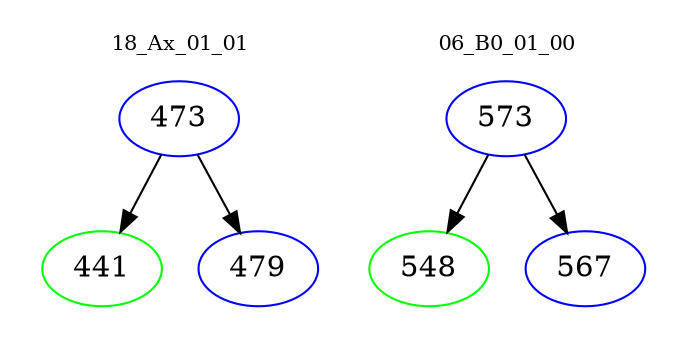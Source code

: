digraph{
subgraph cluster_0 {
color = white
label = "18_Ax_01_01";
fontsize=10;
T0_473 [label="473", color="blue"]
T0_473 -> T0_441 [color="black"]
T0_441 [label="441", color="green"]
T0_473 -> T0_479 [color="black"]
T0_479 [label="479", color="blue"]
}
subgraph cluster_1 {
color = white
label = "06_B0_01_00";
fontsize=10;
T1_573 [label="573", color="blue"]
T1_573 -> T1_548 [color="black"]
T1_548 [label="548", color="green"]
T1_573 -> T1_567 [color="black"]
T1_567 [label="567", color="blue"]
}
}
